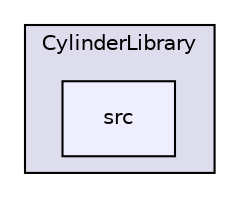 digraph G {
  compound=true
  node [ fontsize=10, fontname="Helvetica"];
  edge [ labelfontsize=9, labelfontname="Helvetica"];
  subgraph clusterdir_C_3A_2FUsers_2Fsiham_2FDesktop_2FZylinder_2FExemple_5FCylinder_2FCylinderLibrary_2F {
    graph [ bgcolor="#ddddee", pencolor="black", label="CylinderLibrary" fontname="Helvetica", fontsize=10, URL="dir_C_3A_2FUsers_2Fsiham_2FDesktop_2FZylinder_2FExemple_5FCylinder_2FCylinderLibrary_2F.html"]
  dir_C_3A_2FUsers_2Fsiham_2FDesktop_2FZylinder_2FExemple_5FCylinder_2FCylinderLibrary_2Fsrc_2F [shape=box, label="src", style="filled", fillcolor="#eeeeff", pencolor="black", URL="dir_C_3A_2FUsers_2Fsiham_2FDesktop_2FZylinder_2FExemple_5FCylinder_2FCylinderLibrary_2Fsrc_2F.html"];
  }
}
